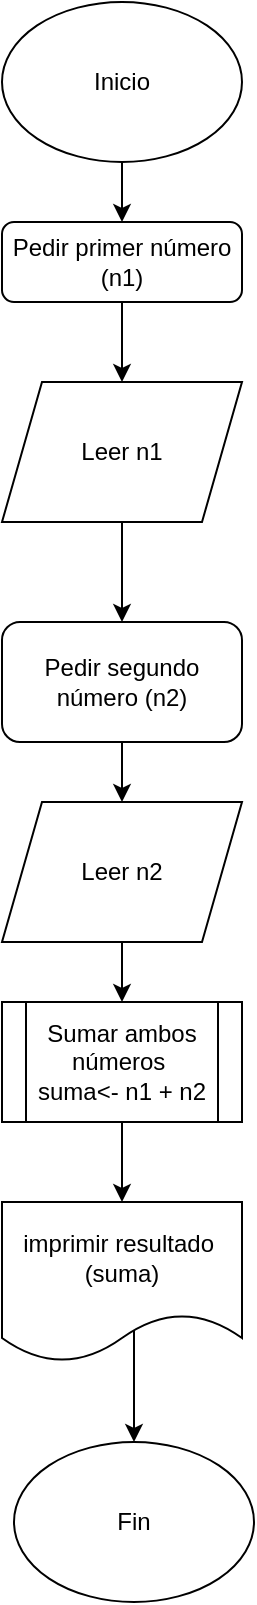 <mxfile version="24.3.0" type="github">
  <diagram id="C5RBs43oDa-KdzZeNtuy" name="Page-1">
    <mxGraphModel dx="1434" dy="746" grid="1" gridSize="10" guides="1" tooltips="1" connect="1" arrows="1" fold="1" page="1" pageScale="1" pageWidth="827" pageHeight="1169" math="0" shadow="0">
      <root>
        <mxCell id="WIyWlLk6GJQsqaUBKTNV-0" />
        <mxCell id="WIyWlLk6GJQsqaUBKTNV-1" parent="WIyWlLk6GJQsqaUBKTNV-0" />
        <mxCell id="fvBAvYVRE2pY3Atdun4f-2" value="" style="edgeStyle=orthogonalEdgeStyle;rounded=0;orthogonalLoop=1;jettySize=auto;html=1;entryX=0.5;entryY=0;entryDx=0;entryDy=0;" parent="WIyWlLk6GJQsqaUBKTNV-1" source="fvBAvYVRE2pY3Atdun4f-0" target="a-b78rEWmzMSa4rDsGhM-0" edge="1">
          <mxGeometry relative="1" as="geometry" />
        </mxCell>
        <mxCell id="fvBAvYVRE2pY3Atdun4f-0" value="Pedir primer número&lt;div&gt;(n1)&lt;/div&gt;" style="rounded=1;whiteSpace=wrap;html=1;fontSize=12;glass=0;strokeWidth=1;shadow=0;" parent="WIyWlLk6GJQsqaUBKTNV-1" vertex="1">
          <mxGeometry x="354" y="130" width="120" height="40" as="geometry" />
        </mxCell>
        <mxCell id="fvBAvYVRE2pY3Atdun4f-4" style="edgeStyle=orthogonalEdgeStyle;rounded=0;orthogonalLoop=1;jettySize=auto;html=1;exitX=0.5;exitY=1;exitDx=0;exitDy=0;entryX=0.5;entryY=0;entryDx=0;entryDy=0;" parent="WIyWlLk6GJQsqaUBKTNV-1" source="fvBAvYVRE2pY3Atdun4f-1" target="a-b78rEWmzMSa4rDsGhM-2" edge="1">
          <mxGeometry relative="1" as="geometry" />
        </mxCell>
        <mxCell id="fvBAvYVRE2pY3Atdun4f-1" value="Pedir segundo número (n2)" style="whiteSpace=wrap;html=1;rounded=1;glass=0;strokeWidth=1;shadow=0;" parent="WIyWlLk6GJQsqaUBKTNV-1" vertex="1">
          <mxGeometry x="354" y="330" width="120" height="60" as="geometry" />
        </mxCell>
        <mxCell id="fvBAvYVRE2pY3Atdun4f-6" style="edgeStyle=orthogonalEdgeStyle;rounded=0;orthogonalLoop=1;jettySize=auto;html=1;exitX=0.5;exitY=1;exitDx=0;exitDy=0;entryX=0.5;entryY=0;entryDx=0;entryDy=0;" parent="WIyWlLk6GJQsqaUBKTNV-1" source="fvBAvYVRE2pY3Atdun4f-3" target="fvBAvYVRE2pY3Atdun4f-5" edge="1">
          <mxGeometry relative="1" as="geometry" />
        </mxCell>
        <mxCell id="fvBAvYVRE2pY3Atdun4f-3" value="Sumar ambos números&amp;nbsp;&lt;div&gt;suma&amp;lt;- n1 + n2&lt;/div&gt;" style="shape=process;whiteSpace=wrap;html=1;backgroundOutline=1;" parent="WIyWlLk6GJQsqaUBKTNV-1" vertex="1">
          <mxGeometry x="354" y="520" width="120" height="60" as="geometry" />
        </mxCell>
        <mxCell id="fvBAvYVRE2pY3Atdun4f-10" style="edgeStyle=orthogonalEdgeStyle;rounded=0;orthogonalLoop=1;jettySize=auto;html=1;entryX=0.5;entryY=0;entryDx=0;entryDy=0;exitX=0.55;exitY=0.75;exitDx=0;exitDy=0;exitPerimeter=0;" parent="WIyWlLk6GJQsqaUBKTNV-1" source="fvBAvYVRE2pY3Atdun4f-5" target="fvBAvYVRE2pY3Atdun4f-9" edge="1">
          <mxGeometry relative="1" as="geometry" />
        </mxCell>
        <mxCell id="fvBAvYVRE2pY3Atdun4f-5" value="imprimir resultado&amp;nbsp;&lt;div&gt;(suma)&lt;/div&gt;" style="shape=document;whiteSpace=wrap;html=1;boundedLbl=1;" parent="WIyWlLk6GJQsqaUBKTNV-1" vertex="1">
          <mxGeometry x="354" y="620" width="120" height="80" as="geometry" />
        </mxCell>
        <mxCell id="fvBAvYVRE2pY3Atdun4f-8" style="edgeStyle=orthogonalEdgeStyle;rounded=0;orthogonalLoop=1;jettySize=auto;html=1;exitX=0.5;exitY=1;exitDx=0;exitDy=0;entryX=0.5;entryY=0;entryDx=0;entryDy=0;" parent="WIyWlLk6GJQsqaUBKTNV-1" source="fvBAvYVRE2pY3Atdun4f-7" target="fvBAvYVRE2pY3Atdun4f-0" edge="1">
          <mxGeometry relative="1" as="geometry" />
        </mxCell>
        <mxCell id="fvBAvYVRE2pY3Atdun4f-7" value="Inicio" style="ellipse;whiteSpace=wrap;html=1;" parent="WIyWlLk6GJQsqaUBKTNV-1" vertex="1">
          <mxGeometry x="354" y="20" width="120" height="80" as="geometry" />
        </mxCell>
        <mxCell id="fvBAvYVRE2pY3Atdun4f-9" value="Fin" style="ellipse;whiteSpace=wrap;html=1;" parent="WIyWlLk6GJQsqaUBKTNV-1" vertex="1">
          <mxGeometry x="360" y="740" width="120" height="80" as="geometry" />
        </mxCell>
        <mxCell id="a-b78rEWmzMSa4rDsGhM-1" style="edgeStyle=orthogonalEdgeStyle;rounded=0;orthogonalLoop=1;jettySize=auto;html=1;entryX=0.5;entryY=0;entryDx=0;entryDy=0;" edge="1" parent="WIyWlLk6GJQsqaUBKTNV-1" source="a-b78rEWmzMSa4rDsGhM-0" target="fvBAvYVRE2pY3Atdun4f-1">
          <mxGeometry relative="1" as="geometry" />
        </mxCell>
        <mxCell id="a-b78rEWmzMSa4rDsGhM-0" value="Leer n1" style="shape=parallelogram;perimeter=parallelogramPerimeter;whiteSpace=wrap;html=1;fixedSize=1;" vertex="1" parent="WIyWlLk6GJQsqaUBKTNV-1">
          <mxGeometry x="354" y="210" width="120" height="70" as="geometry" />
        </mxCell>
        <mxCell id="a-b78rEWmzMSa4rDsGhM-3" style="edgeStyle=orthogonalEdgeStyle;rounded=0;orthogonalLoop=1;jettySize=auto;html=1;entryX=0.5;entryY=0;entryDx=0;entryDy=0;" edge="1" parent="WIyWlLk6GJQsqaUBKTNV-1" source="a-b78rEWmzMSa4rDsGhM-2" target="fvBAvYVRE2pY3Atdun4f-3">
          <mxGeometry relative="1" as="geometry" />
        </mxCell>
        <mxCell id="a-b78rEWmzMSa4rDsGhM-2" value="Leer n2" style="shape=parallelogram;perimeter=parallelogramPerimeter;whiteSpace=wrap;html=1;fixedSize=1;" vertex="1" parent="WIyWlLk6GJQsqaUBKTNV-1">
          <mxGeometry x="354" y="420" width="120" height="70" as="geometry" />
        </mxCell>
      </root>
    </mxGraphModel>
  </diagram>
</mxfile>
